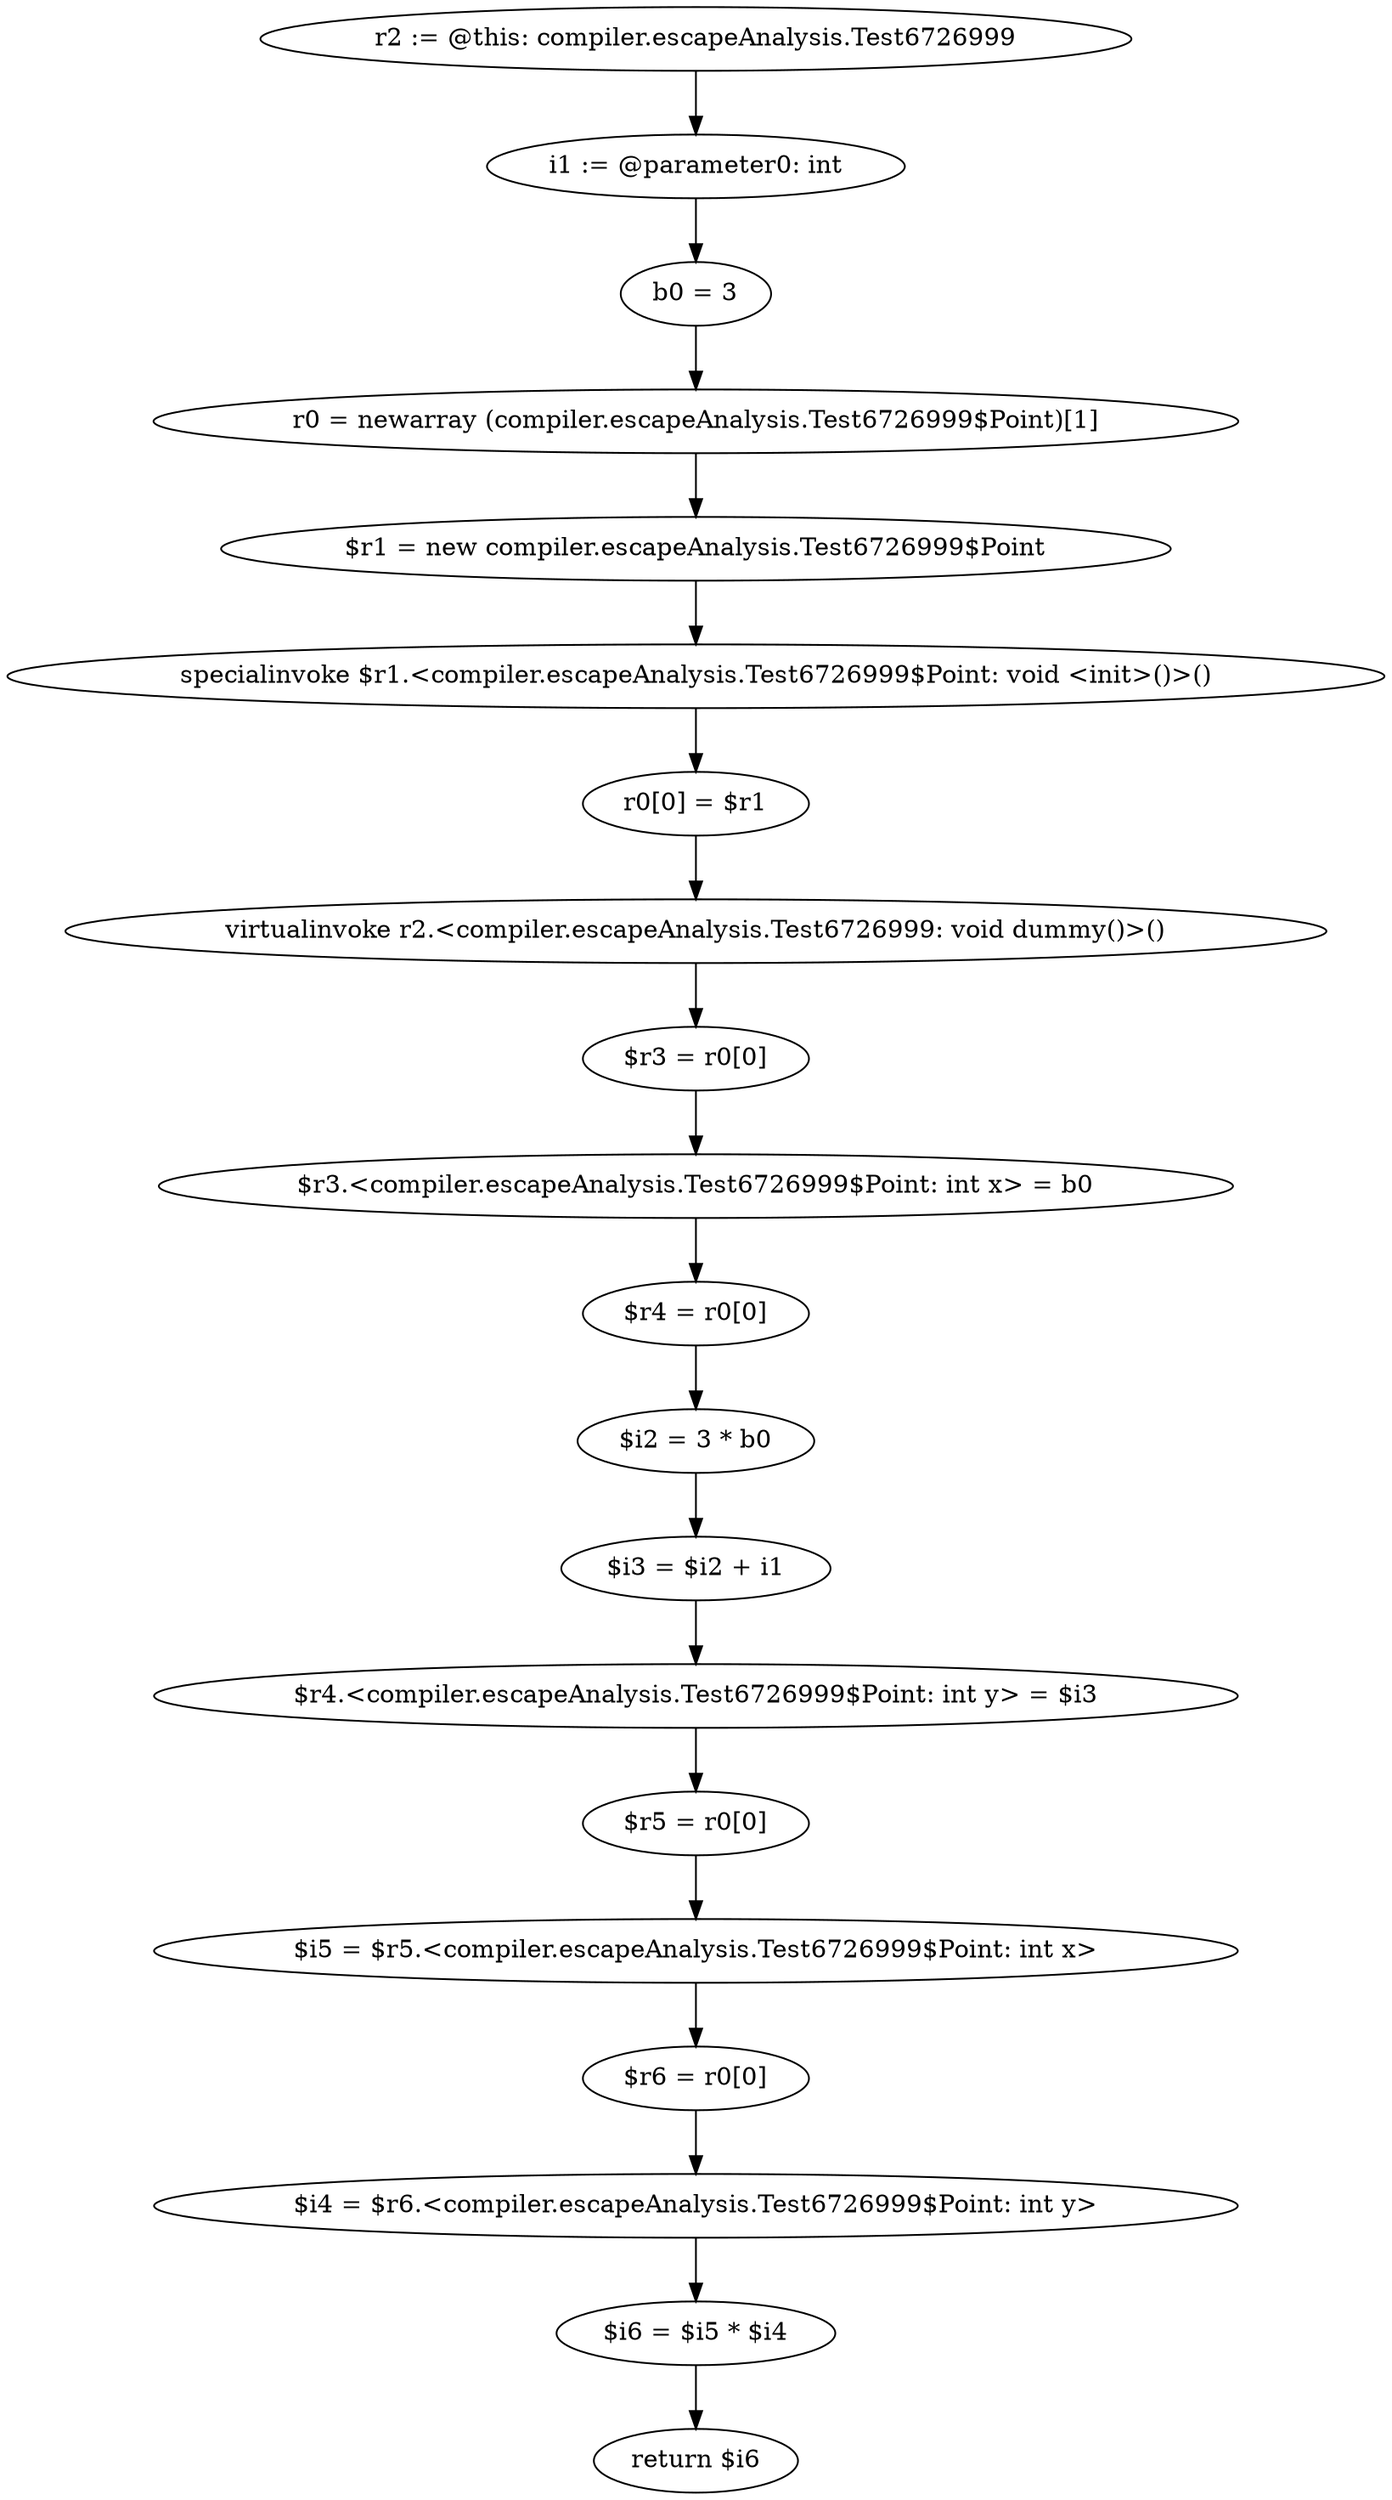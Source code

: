 digraph "unitGraph" {
    "r2 := @this: compiler.escapeAnalysis.Test6726999"
    "i1 := @parameter0: int"
    "b0 = 3"
    "r0 = newarray (compiler.escapeAnalysis.Test6726999$Point)[1]"
    "$r1 = new compiler.escapeAnalysis.Test6726999$Point"
    "specialinvoke $r1.<compiler.escapeAnalysis.Test6726999$Point: void <init>()>()"
    "r0[0] = $r1"
    "virtualinvoke r2.<compiler.escapeAnalysis.Test6726999: void dummy()>()"
    "$r3 = r0[0]"
    "$r3.<compiler.escapeAnalysis.Test6726999$Point: int x> = b0"
    "$r4 = r0[0]"
    "$i2 = 3 * b0"
    "$i3 = $i2 + i1"
    "$r4.<compiler.escapeAnalysis.Test6726999$Point: int y> = $i3"
    "$r5 = r0[0]"
    "$i5 = $r5.<compiler.escapeAnalysis.Test6726999$Point: int x>"
    "$r6 = r0[0]"
    "$i4 = $r6.<compiler.escapeAnalysis.Test6726999$Point: int y>"
    "$i6 = $i5 * $i4"
    "return $i6"
    "r2 := @this: compiler.escapeAnalysis.Test6726999"->"i1 := @parameter0: int";
    "i1 := @parameter0: int"->"b0 = 3";
    "b0 = 3"->"r0 = newarray (compiler.escapeAnalysis.Test6726999$Point)[1]";
    "r0 = newarray (compiler.escapeAnalysis.Test6726999$Point)[1]"->"$r1 = new compiler.escapeAnalysis.Test6726999$Point";
    "$r1 = new compiler.escapeAnalysis.Test6726999$Point"->"specialinvoke $r1.<compiler.escapeAnalysis.Test6726999$Point: void <init>()>()";
    "specialinvoke $r1.<compiler.escapeAnalysis.Test6726999$Point: void <init>()>()"->"r0[0] = $r1";
    "r0[0] = $r1"->"virtualinvoke r2.<compiler.escapeAnalysis.Test6726999: void dummy()>()";
    "virtualinvoke r2.<compiler.escapeAnalysis.Test6726999: void dummy()>()"->"$r3 = r0[0]";
    "$r3 = r0[0]"->"$r3.<compiler.escapeAnalysis.Test6726999$Point: int x> = b0";
    "$r3.<compiler.escapeAnalysis.Test6726999$Point: int x> = b0"->"$r4 = r0[0]";
    "$r4 = r0[0]"->"$i2 = 3 * b0";
    "$i2 = 3 * b0"->"$i3 = $i2 + i1";
    "$i3 = $i2 + i1"->"$r4.<compiler.escapeAnalysis.Test6726999$Point: int y> = $i3";
    "$r4.<compiler.escapeAnalysis.Test6726999$Point: int y> = $i3"->"$r5 = r0[0]";
    "$r5 = r0[0]"->"$i5 = $r5.<compiler.escapeAnalysis.Test6726999$Point: int x>";
    "$i5 = $r5.<compiler.escapeAnalysis.Test6726999$Point: int x>"->"$r6 = r0[0]";
    "$r6 = r0[0]"->"$i4 = $r6.<compiler.escapeAnalysis.Test6726999$Point: int y>";
    "$i4 = $r6.<compiler.escapeAnalysis.Test6726999$Point: int y>"->"$i6 = $i5 * $i4";
    "$i6 = $i5 * $i4"->"return $i6";
}
